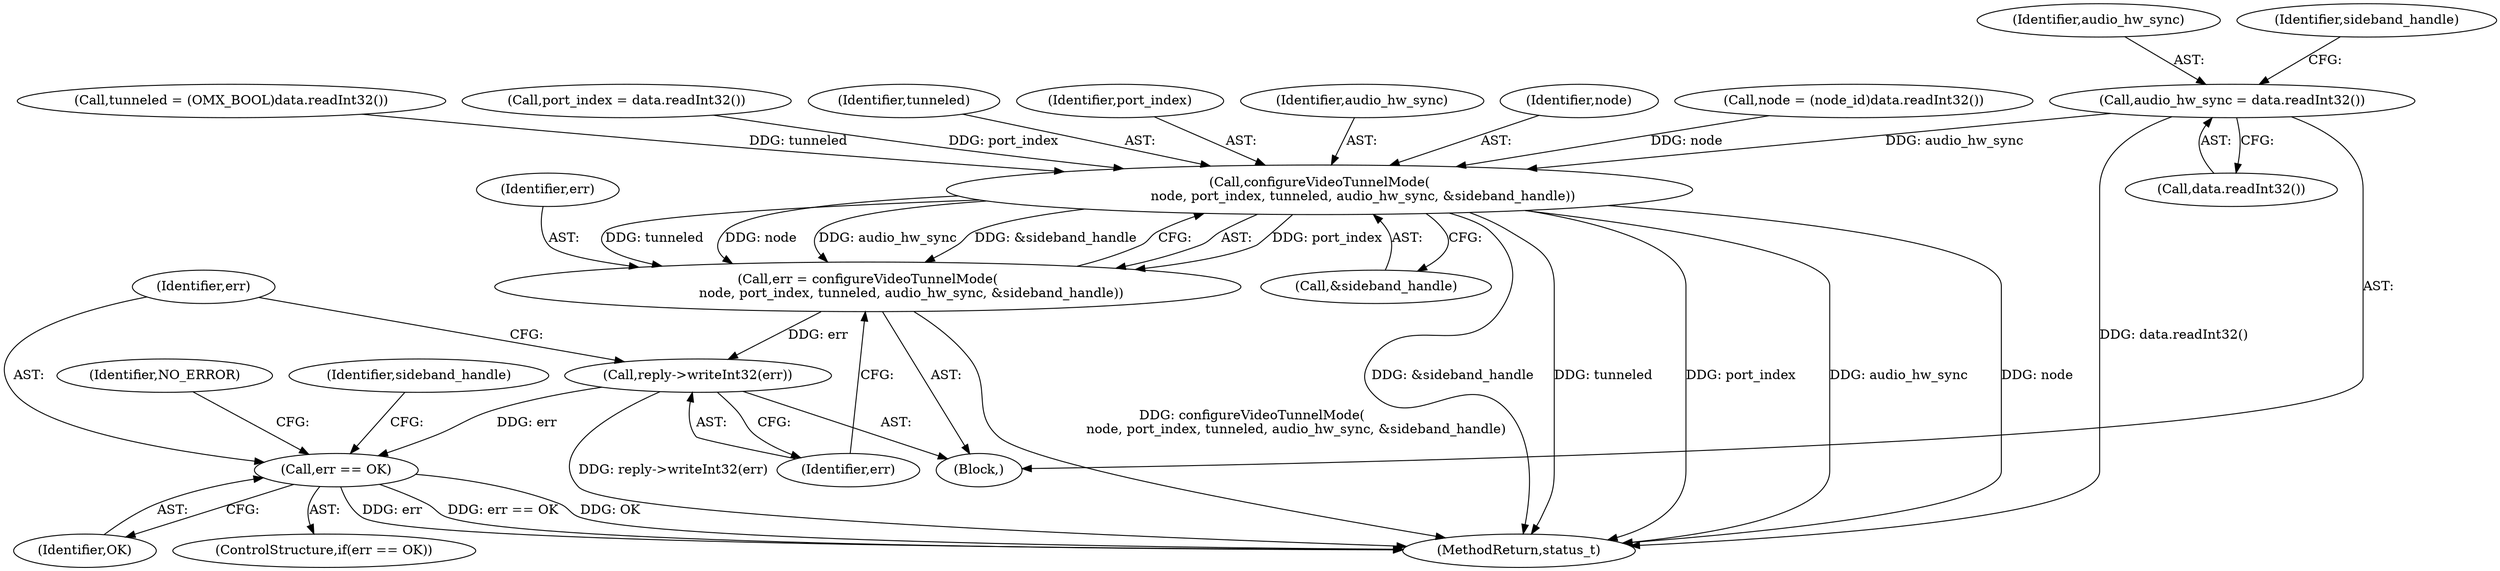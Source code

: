 digraph "0_Android_25be9ac20db51044e1b09ca67906355e4f328d48_0@API" {
"1000776" [label="(Call,audio_hw_sync = data.readInt32())"];
"1000786" [label="(Call,configureVideoTunnelMode(\n                     node, port_index, tunneled, audio_hw_sync, &sideband_handle))"];
"1000784" [label="(Call,err = configureVideoTunnelMode(\n                     node, port_index, tunneled, audio_hw_sync, &sideband_handle))"];
"1000793" [label="(Call,reply->writeInt32(err))"];
"1000796" [label="(Call,err == OK)"];
"1000796" [label="(Call,err == OK)"];
"1000795" [label="(ControlStructure,if(err == OK))"];
"1000788" [label="(Identifier,port_index)"];
"1000777" [label="(Identifier,audio_hw_sync)"];
"1000801" [label="(Identifier,sideband_handle)"];
"1000803" [label="(Identifier,NO_ERROR)"];
"1000790" [label="(Identifier,audio_hw_sync)"];
"1000791" [label="(Call,&sideband_handle)"];
"1000786" [label="(Call,configureVideoTunnelMode(\n                     node, port_index, tunneled, audio_hw_sync, &sideband_handle))"];
"1000798" [label="(Identifier,OK)"];
"1000787" [label="(Identifier,node)"];
"1000793" [label="(Call,reply->writeInt32(err))"];
"1000760" [label="(Call,node = (node_id)data.readInt32())"];
"1000754" [label="(Block,)"];
"1000778" [label="(Call,data.readInt32())"];
"1000776" [label="(Call,audio_hw_sync = data.readInt32())"];
"1000797" [label="(Identifier,err)"];
"1000781" [label="(Identifier,sideband_handle)"];
"1000785" [label="(Identifier,err)"];
"1000794" [label="(Identifier,err)"];
"1001056" [label="(MethodReturn,status_t)"];
"1000770" [label="(Call,tunneled = (OMX_BOOL)data.readInt32())"];
"1000766" [label="(Call,port_index = data.readInt32())"];
"1000789" [label="(Identifier,tunneled)"];
"1000784" [label="(Call,err = configureVideoTunnelMode(\n                     node, port_index, tunneled, audio_hw_sync, &sideband_handle))"];
"1000776" -> "1000754"  [label="AST: "];
"1000776" -> "1000778"  [label="CFG: "];
"1000777" -> "1000776"  [label="AST: "];
"1000778" -> "1000776"  [label="AST: "];
"1000781" -> "1000776"  [label="CFG: "];
"1000776" -> "1001056"  [label="DDG: data.readInt32()"];
"1000776" -> "1000786"  [label="DDG: audio_hw_sync"];
"1000786" -> "1000784"  [label="AST: "];
"1000786" -> "1000791"  [label="CFG: "];
"1000787" -> "1000786"  [label="AST: "];
"1000788" -> "1000786"  [label="AST: "];
"1000789" -> "1000786"  [label="AST: "];
"1000790" -> "1000786"  [label="AST: "];
"1000791" -> "1000786"  [label="AST: "];
"1000784" -> "1000786"  [label="CFG: "];
"1000786" -> "1001056"  [label="DDG: &sideband_handle"];
"1000786" -> "1001056"  [label="DDG: tunneled"];
"1000786" -> "1001056"  [label="DDG: port_index"];
"1000786" -> "1001056"  [label="DDG: audio_hw_sync"];
"1000786" -> "1001056"  [label="DDG: node"];
"1000786" -> "1000784"  [label="DDG: port_index"];
"1000786" -> "1000784"  [label="DDG: tunneled"];
"1000786" -> "1000784"  [label="DDG: node"];
"1000786" -> "1000784"  [label="DDG: audio_hw_sync"];
"1000786" -> "1000784"  [label="DDG: &sideband_handle"];
"1000760" -> "1000786"  [label="DDG: node"];
"1000766" -> "1000786"  [label="DDG: port_index"];
"1000770" -> "1000786"  [label="DDG: tunneled"];
"1000784" -> "1000754"  [label="AST: "];
"1000785" -> "1000784"  [label="AST: "];
"1000794" -> "1000784"  [label="CFG: "];
"1000784" -> "1001056"  [label="DDG: configureVideoTunnelMode(\n                     node, port_index, tunneled, audio_hw_sync, &sideband_handle)"];
"1000784" -> "1000793"  [label="DDG: err"];
"1000793" -> "1000754"  [label="AST: "];
"1000793" -> "1000794"  [label="CFG: "];
"1000794" -> "1000793"  [label="AST: "];
"1000797" -> "1000793"  [label="CFG: "];
"1000793" -> "1001056"  [label="DDG: reply->writeInt32(err)"];
"1000793" -> "1000796"  [label="DDG: err"];
"1000796" -> "1000795"  [label="AST: "];
"1000796" -> "1000798"  [label="CFG: "];
"1000797" -> "1000796"  [label="AST: "];
"1000798" -> "1000796"  [label="AST: "];
"1000801" -> "1000796"  [label="CFG: "];
"1000803" -> "1000796"  [label="CFG: "];
"1000796" -> "1001056"  [label="DDG: err == OK"];
"1000796" -> "1001056"  [label="DDG: OK"];
"1000796" -> "1001056"  [label="DDG: err"];
}
